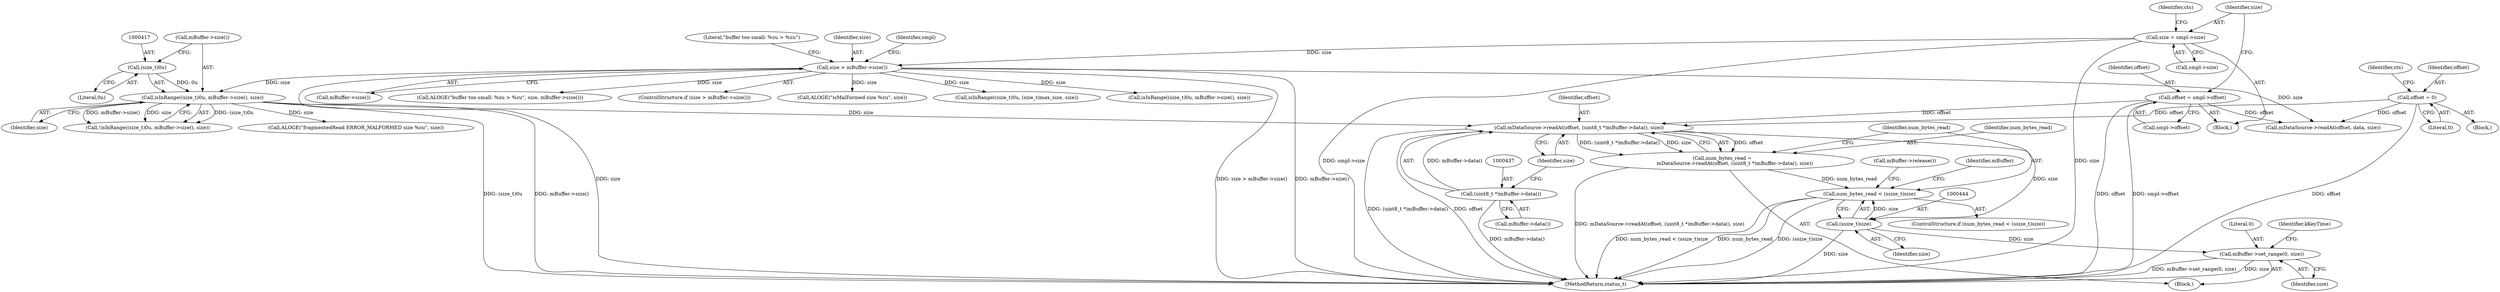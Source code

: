 digraph "0_Android_5403587a74aee2fb57076528c3927851531c8afb@API" {
"1000434" [label="(Call,mDataSource->readAt(offset, (uint8_t *)mBuffer->data(), size))"];
"1000238" [label="(Call,offset = 0)"];
"1000303" [label="(Call,offset = smpl->offset)"];
"1000436" [label="(Call,(uint8_t *)mBuffer->data())"];
"1000415" [label="(Call,isInRange((size_t)0u, mBuffer->size(), size))"];
"1000416" [label="(Call,(size_t)0u)"];
"1000347" [label="(Call,size > mBuffer->size())"];
"1000308" [label="(Call,size = smpl->size)"];
"1000432" [label="(Call,num_bytes_read =\n                mDataSource->readAt(offset, (uint8_t *)mBuffer->data(), size))"];
"1000441" [label="(Call,num_bytes_read < (ssize_t)size)"];
"1000443" [label="(Call,(ssize_t)size)"];
"1000459" [label="(Call,mBuffer->set_range(0, size))"];
"1000439" [label="(Identifier,size)"];
"1000436" [label="(Call,(uint8_t *)mBuffer->data())"];
"1000348" [label="(Identifier,size)"];
"1000445" [label="(Identifier,size)"];
"1000349" [label="(Call,mBuffer->size())"];
"1000942" [label="(MethodReturn,status_t)"];
"1000258" [label="(Block,)"];
"1000314" [label="(Identifier,cts)"];
"1000416" [label="(Call,(size_t)0u)"];
"1000303" [label="(Call,offset = smpl->offset)"];
"1000694" [label="(Call,mDataSource->readAt(offset, data, size))"];
"1000414" [label="(Call,!isInRange((size_t)0u, mBuffer->size(), size))"];
"1000443" [label="(Call,(ssize_t)size)"];
"1000305" [label="(Call,smpl->offset)"];
"1000432" [label="(Call,num_bytes_read =\n                mDataSource->readAt(offset, (uint8_t *)mBuffer->data(), size))"];
"1000359" [label="(Identifier,smpl)"];
"1000418" [label="(Literal,0u)"];
"1000457" [label="(Identifier,mBuffer)"];
"1000309" [label="(Identifier,size)"];
"1000351" [label="(Call,ALOGE(\"buffer too small: %zu > %zu\", size, mBuffer->size()))"];
"1000308" [label="(Call,size = smpl->size)"];
"1000346" [label="(ControlStructure,if (size > mBuffer->size()))"];
"1000460" [label="(Literal,0)"];
"1000419" [label="(Call,mBuffer->size())"];
"1000441" [label="(Call,num_bytes_read < (ssize_t)size)"];
"1000240" [label="(Literal,0)"];
"1000678" [label="(Call,ALOGE(\"isMalFormed size %zu\", size))"];
"1000461" [label="(Identifier,size)"];
"1000433" [label="(Identifier,num_bytes_read)"];
"1000304" [label="(Identifier,offset)"];
"1000310" [label="(Call,smpl->size)"];
"1000106" [label="(Block,)"];
"1000244" [label="(Identifier,cts)"];
"1000347" [label="(Call,size > mBuffer->size())"];
"1000426" [label="(Call,ALOGE(\"fragmentedRead ERROR_MALFORMED size %zu\", size))"];
"1000238" [label="(Call,offset = 0)"];
"1000434" [label="(Call,mDataSource->readAt(offset, (uint8_t *)mBuffer->data(), size))"];
"1000654" [label="(Call,isInRange((size_t)0u, (size_t)max_size, size))"];
"1000438" [label="(Call,mBuffer->data())"];
"1000463" [label="(Identifier,kKeyTime)"];
"1000420" [label="(Identifier,size)"];
"1000412" [label="(Block,)"];
"1000440" [label="(ControlStructure,if (num_bytes_read < (ssize_t)size))"];
"1000447" [label="(Call,mBuffer->release())"];
"1000415" [label="(Call,isInRange((size_t)0u, mBuffer->size(), size))"];
"1000459" [label="(Call,mBuffer->set_range(0, size))"];
"1000442" [label="(Identifier,num_bytes_read)"];
"1000352" [label="(Literal,\"buffer too small: %zu > %zu\")"];
"1000435" [label="(Identifier,offset)"];
"1000624" [label="(Call,isInRange((size_t)0u, mBuffer->size(), size))"];
"1000239" [label="(Identifier,offset)"];
"1000434" -> "1000432"  [label="AST: "];
"1000434" -> "1000439"  [label="CFG: "];
"1000435" -> "1000434"  [label="AST: "];
"1000436" -> "1000434"  [label="AST: "];
"1000439" -> "1000434"  [label="AST: "];
"1000432" -> "1000434"  [label="CFG: "];
"1000434" -> "1000942"  [label="DDG: (uint8_t *)mBuffer->data()"];
"1000434" -> "1000942"  [label="DDG: offset"];
"1000434" -> "1000432"  [label="DDG: offset"];
"1000434" -> "1000432"  [label="DDG: (uint8_t *)mBuffer->data()"];
"1000434" -> "1000432"  [label="DDG: size"];
"1000238" -> "1000434"  [label="DDG: offset"];
"1000303" -> "1000434"  [label="DDG: offset"];
"1000436" -> "1000434"  [label="DDG: mBuffer->data()"];
"1000415" -> "1000434"  [label="DDG: size"];
"1000434" -> "1000443"  [label="DDG: size"];
"1000238" -> "1000106"  [label="AST: "];
"1000238" -> "1000240"  [label="CFG: "];
"1000239" -> "1000238"  [label="AST: "];
"1000240" -> "1000238"  [label="AST: "];
"1000244" -> "1000238"  [label="CFG: "];
"1000238" -> "1000942"  [label="DDG: offset"];
"1000238" -> "1000694"  [label="DDG: offset"];
"1000303" -> "1000258"  [label="AST: "];
"1000303" -> "1000305"  [label="CFG: "];
"1000304" -> "1000303"  [label="AST: "];
"1000305" -> "1000303"  [label="AST: "];
"1000309" -> "1000303"  [label="CFG: "];
"1000303" -> "1000942"  [label="DDG: offset"];
"1000303" -> "1000942"  [label="DDG: smpl->offset"];
"1000303" -> "1000694"  [label="DDG: offset"];
"1000436" -> "1000438"  [label="CFG: "];
"1000437" -> "1000436"  [label="AST: "];
"1000438" -> "1000436"  [label="AST: "];
"1000439" -> "1000436"  [label="CFG: "];
"1000436" -> "1000942"  [label="DDG: mBuffer->data()"];
"1000415" -> "1000414"  [label="AST: "];
"1000415" -> "1000420"  [label="CFG: "];
"1000416" -> "1000415"  [label="AST: "];
"1000419" -> "1000415"  [label="AST: "];
"1000420" -> "1000415"  [label="AST: "];
"1000414" -> "1000415"  [label="CFG: "];
"1000415" -> "1000942"  [label="DDG: (size_t)0u"];
"1000415" -> "1000942"  [label="DDG: mBuffer->size()"];
"1000415" -> "1000414"  [label="DDG: (size_t)0u"];
"1000415" -> "1000414"  [label="DDG: mBuffer->size()"];
"1000415" -> "1000414"  [label="DDG: size"];
"1000416" -> "1000415"  [label="DDG: 0u"];
"1000347" -> "1000415"  [label="DDG: size"];
"1000415" -> "1000426"  [label="DDG: size"];
"1000416" -> "1000418"  [label="CFG: "];
"1000417" -> "1000416"  [label="AST: "];
"1000418" -> "1000416"  [label="AST: "];
"1000419" -> "1000416"  [label="CFG: "];
"1000347" -> "1000346"  [label="AST: "];
"1000347" -> "1000349"  [label="CFG: "];
"1000348" -> "1000347"  [label="AST: "];
"1000349" -> "1000347"  [label="AST: "];
"1000352" -> "1000347"  [label="CFG: "];
"1000359" -> "1000347"  [label="CFG: "];
"1000347" -> "1000942"  [label="DDG: mBuffer->size()"];
"1000347" -> "1000942"  [label="DDG: size"];
"1000347" -> "1000942"  [label="DDG: size > mBuffer->size()"];
"1000308" -> "1000347"  [label="DDG: size"];
"1000347" -> "1000351"  [label="DDG: size"];
"1000347" -> "1000624"  [label="DDG: size"];
"1000347" -> "1000654"  [label="DDG: size"];
"1000347" -> "1000678"  [label="DDG: size"];
"1000347" -> "1000694"  [label="DDG: size"];
"1000308" -> "1000258"  [label="AST: "];
"1000308" -> "1000310"  [label="CFG: "];
"1000309" -> "1000308"  [label="AST: "];
"1000310" -> "1000308"  [label="AST: "];
"1000314" -> "1000308"  [label="CFG: "];
"1000308" -> "1000942"  [label="DDG: smpl->size"];
"1000308" -> "1000942"  [label="DDG: size"];
"1000432" -> "1000412"  [label="AST: "];
"1000433" -> "1000432"  [label="AST: "];
"1000442" -> "1000432"  [label="CFG: "];
"1000432" -> "1000942"  [label="DDG: mDataSource->readAt(offset, (uint8_t *)mBuffer->data(), size)"];
"1000432" -> "1000441"  [label="DDG: num_bytes_read"];
"1000441" -> "1000440"  [label="AST: "];
"1000441" -> "1000443"  [label="CFG: "];
"1000442" -> "1000441"  [label="AST: "];
"1000443" -> "1000441"  [label="AST: "];
"1000447" -> "1000441"  [label="CFG: "];
"1000457" -> "1000441"  [label="CFG: "];
"1000441" -> "1000942"  [label="DDG: num_bytes_read"];
"1000441" -> "1000942"  [label="DDG: (ssize_t)size"];
"1000441" -> "1000942"  [label="DDG: num_bytes_read < (ssize_t)size"];
"1000443" -> "1000441"  [label="DDG: size"];
"1000443" -> "1000445"  [label="CFG: "];
"1000444" -> "1000443"  [label="AST: "];
"1000445" -> "1000443"  [label="AST: "];
"1000443" -> "1000942"  [label="DDG: size"];
"1000443" -> "1000459"  [label="DDG: size"];
"1000459" -> "1000412"  [label="AST: "];
"1000459" -> "1000461"  [label="CFG: "];
"1000460" -> "1000459"  [label="AST: "];
"1000461" -> "1000459"  [label="AST: "];
"1000463" -> "1000459"  [label="CFG: "];
"1000459" -> "1000942"  [label="DDG: size"];
"1000459" -> "1000942"  [label="DDG: mBuffer->set_range(0, size)"];
}
